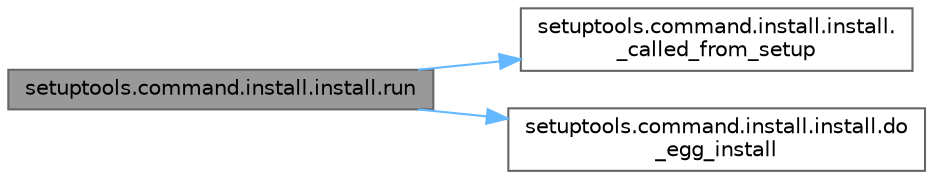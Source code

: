 digraph "setuptools.command.install.install.run"
{
 // LATEX_PDF_SIZE
  bgcolor="transparent";
  edge [fontname=Helvetica,fontsize=10,labelfontname=Helvetica,labelfontsize=10];
  node [fontname=Helvetica,fontsize=10,shape=box,height=0.2,width=0.4];
  rankdir="LR";
  Node1 [id="Node000001",label="setuptools.command.install.install.run",height=0.2,width=0.4,color="gray40", fillcolor="grey60", style="filled", fontcolor="black",tooltip=" "];
  Node1 -> Node2 [id="edge1_Node000001_Node000002",color="steelblue1",style="solid",tooltip=" "];
  Node2 [id="Node000002",label="setuptools.command.install.install.\l_called_from_setup",height=0.2,width=0.4,color="grey40", fillcolor="white", style="filled",URL="$classsetuptools_1_1command_1_1install_1_1install.html#a7651d86262418096f7aceb5a6c6ddca8",tooltip=" "];
  Node1 -> Node3 [id="edge2_Node000001_Node000003",color="steelblue1",style="solid",tooltip=" "];
  Node3 [id="Node000003",label="setuptools.command.install.install.do\l_egg_install",height=0.2,width=0.4,color="grey40", fillcolor="white", style="filled",URL="$classsetuptools_1_1command_1_1install_1_1install.html#a0ca1b67a50ecf4232bcce40d6d19b099",tooltip=" "];
}
